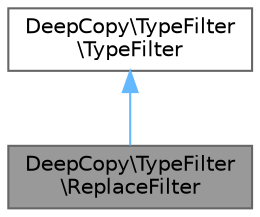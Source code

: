 digraph "DeepCopy\TypeFilter\ReplaceFilter"
{
 // LATEX_PDF_SIZE
  bgcolor="transparent";
  edge [fontname=Helvetica,fontsize=10,labelfontname=Helvetica,labelfontsize=10];
  node [fontname=Helvetica,fontsize=10,shape=box,height=0.2,width=0.4];
  Node1 [id="Node000001",label="DeepCopy\\TypeFilter\l\\ReplaceFilter",height=0.2,width=0.4,color="gray40", fillcolor="grey60", style="filled", fontcolor="black",tooltip=" "];
  Node2 -> Node1 [id="edge1_Node000001_Node000002",dir="back",color="steelblue1",style="solid",tooltip=" "];
  Node2 [id="Node000002",label="DeepCopy\\TypeFilter\l\\TypeFilter",height=0.2,width=0.4,color="gray40", fillcolor="white", style="filled",URL="$interfaceDeepCopy_1_1TypeFilter_1_1TypeFilter.html",tooltip=" "];
}

